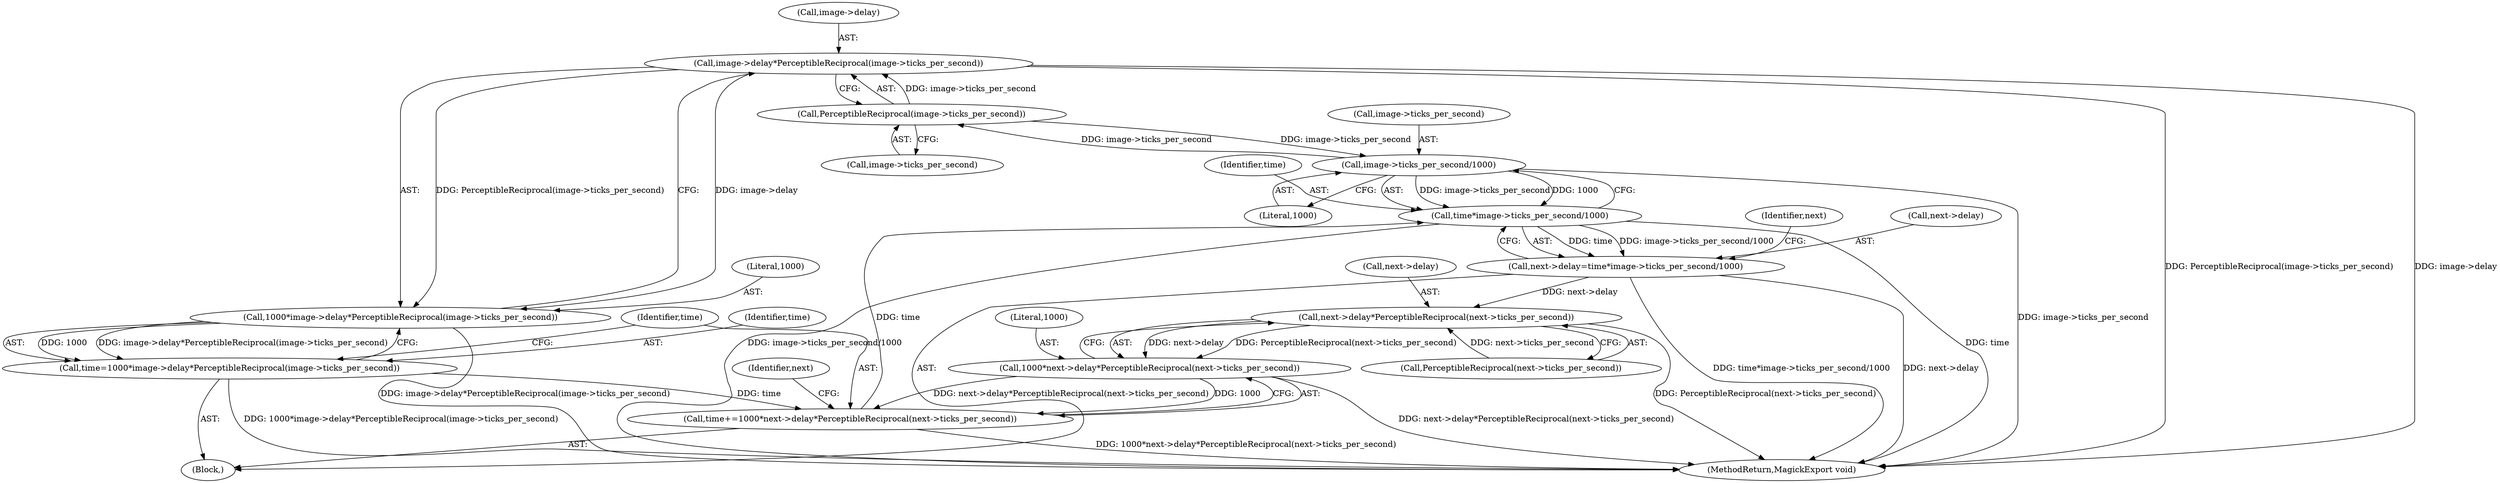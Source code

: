 digraph "0_ImageMagick6_4f31d78716ac94c85c244efcea368fea202e2ed4@pointer" {
"1000229" [label="(Call,image->delay*PerceptibleReciprocal(image->ticks_per_second))"];
"1000233" [label="(Call,PerceptibleReciprocal(image->ticks_per_second))"];
"1000260" [label="(Call,image->ticks_per_second/1000)"];
"1000227" [label="(Call,1000*image->delay*PerceptibleReciprocal(image->ticks_per_second))"];
"1000225" [label="(Call,time=1000*image->delay*PerceptibleReciprocal(image->ticks_per_second))"];
"1000237" [label="(Call,time+=1000*next->delay*PerceptibleReciprocal(next->ticks_per_second))"];
"1000258" [label="(Call,time*image->ticks_per_second/1000)"];
"1000254" [label="(Call,next->delay=time*image->ticks_per_second/1000)"];
"1000241" [label="(Call,next->delay*PerceptibleReciprocal(next->ticks_per_second))"];
"1000239" [label="(Call,1000*next->delay*PerceptibleReciprocal(next->ticks_per_second))"];
"1000226" [label="(Identifier,time)"];
"1000259" [label="(Identifier,time)"];
"1000228" [label="(Literal,1000)"];
"1000237" [label="(Call,time+=1000*next->delay*PerceptibleReciprocal(next->ticks_per_second))"];
"1000242" [label="(Call,next->delay)"];
"1000227" [label="(Call,1000*image->delay*PerceptibleReciprocal(image->ticks_per_second))"];
"1000251" [label="(Identifier,next)"];
"1000261" [label="(Call,image->ticks_per_second)"];
"1000267" [label="(Identifier,next)"];
"1000258" [label="(Call,time*image->ticks_per_second/1000)"];
"1000223" [label="(Block,)"];
"1000233" [label="(Call,PerceptibleReciprocal(image->ticks_per_second))"];
"1000239" [label="(Call,1000*next->delay*PerceptibleReciprocal(next->ticks_per_second))"];
"1000254" [label="(Call,next->delay=time*image->ticks_per_second/1000)"];
"1000240" [label="(Literal,1000)"];
"1000260" [label="(Call,image->ticks_per_second/1000)"];
"1000229" [label="(Call,image->delay*PerceptibleReciprocal(image->ticks_per_second))"];
"1000230" [label="(Call,image->delay)"];
"1000238" [label="(Identifier,time)"];
"1000225" [label="(Call,time=1000*image->delay*PerceptibleReciprocal(image->ticks_per_second))"];
"1000241" [label="(Call,next->delay*PerceptibleReciprocal(next->ticks_per_second))"];
"1000234" [label="(Call,image->ticks_per_second)"];
"1000286" [label="(MethodReturn,MagickExport void)"];
"1000264" [label="(Literal,1000)"];
"1000255" [label="(Call,next->delay)"];
"1000245" [label="(Call,PerceptibleReciprocal(next->ticks_per_second))"];
"1000229" -> "1000227"  [label="AST: "];
"1000229" -> "1000233"  [label="CFG: "];
"1000230" -> "1000229"  [label="AST: "];
"1000233" -> "1000229"  [label="AST: "];
"1000227" -> "1000229"  [label="CFG: "];
"1000229" -> "1000286"  [label="DDG: PerceptibleReciprocal(image->ticks_per_second)"];
"1000229" -> "1000286"  [label="DDG: image->delay"];
"1000229" -> "1000227"  [label="DDG: image->delay"];
"1000229" -> "1000227"  [label="DDG: PerceptibleReciprocal(image->ticks_per_second)"];
"1000233" -> "1000229"  [label="DDG: image->ticks_per_second"];
"1000233" -> "1000234"  [label="CFG: "];
"1000234" -> "1000233"  [label="AST: "];
"1000260" -> "1000233"  [label="DDG: image->ticks_per_second"];
"1000233" -> "1000260"  [label="DDG: image->ticks_per_second"];
"1000260" -> "1000258"  [label="AST: "];
"1000260" -> "1000264"  [label="CFG: "];
"1000261" -> "1000260"  [label="AST: "];
"1000264" -> "1000260"  [label="AST: "];
"1000258" -> "1000260"  [label="CFG: "];
"1000260" -> "1000286"  [label="DDG: image->ticks_per_second"];
"1000260" -> "1000258"  [label="DDG: image->ticks_per_second"];
"1000260" -> "1000258"  [label="DDG: 1000"];
"1000227" -> "1000225"  [label="AST: "];
"1000228" -> "1000227"  [label="AST: "];
"1000225" -> "1000227"  [label="CFG: "];
"1000227" -> "1000286"  [label="DDG: image->delay*PerceptibleReciprocal(image->ticks_per_second)"];
"1000227" -> "1000225"  [label="DDG: 1000"];
"1000227" -> "1000225"  [label="DDG: image->delay*PerceptibleReciprocal(image->ticks_per_second)"];
"1000225" -> "1000223"  [label="AST: "];
"1000226" -> "1000225"  [label="AST: "];
"1000238" -> "1000225"  [label="CFG: "];
"1000225" -> "1000286"  [label="DDG: 1000*image->delay*PerceptibleReciprocal(image->ticks_per_second)"];
"1000225" -> "1000237"  [label="DDG: time"];
"1000237" -> "1000223"  [label="AST: "];
"1000237" -> "1000239"  [label="CFG: "];
"1000238" -> "1000237"  [label="AST: "];
"1000239" -> "1000237"  [label="AST: "];
"1000251" -> "1000237"  [label="CFG: "];
"1000237" -> "1000286"  [label="DDG: 1000*next->delay*PerceptibleReciprocal(next->ticks_per_second)"];
"1000239" -> "1000237"  [label="DDG: 1000"];
"1000239" -> "1000237"  [label="DDG: next->delay*PerceptibleReciprocal(next->ticks_per_second)"];
"1000237" -> "1000258"  [label="DDG: time"];
"1000258" -> "1000254"  [label="AST: "];
"1000259" -> "1000258"  [label="AST: "];
"1000254" -> "1000258"  [label="CFG: "];
"1000258" -> "1000286"  [label="DDG: time"];
"1000258" -> "1000286"  [label="DDG: image->ticks_per_second/1000"];
"1000258" -> "1000254"  [label="DDG: time"];
"1000258" -> "1000254"  [label="DDG: image->ticks_per_second/1000"];
"1000254" -> "1000223"  [label="AST: "];
"1000255" -> "1000254"  [label="AST: "];
"1000267" -> "1000254"  [label="CFG: "];
"1000254" -> "1000286"  [label="DDG: time*image->ticks_per_second/1000"];
"1000254" -> "1000286"  [label="DDG: next->delay"];
"1000254" -> "1000241"  [label="DDG: next->delay"];
"1000241" -> "1000239"  [label="AST: "];
"1000241" -> "1000245"  [label="CFG: "];
"1000242" -> "1000241"  [label="AST: "];
"1000245" -> "1000241"  [label="AST: "];
"1000239" -> "1000241"  [label="CFG: "];
"1000241" -> "1000286"  [label="DDG: PerceptibleReciprocal(next->ticks_per_second)"];
"1000241" -> "1000239"  [label="DDG: next->delay"];
"1000241" -> "1000239"  [label="DDG: PerceptibleReciprocal(next->ticks_per_second)"];
"1000245" -> "1000241"  [label="DDG: next->ticks_per_second"];
"1000240" -> "1000239"  [label="AST: "];
"1000239" -> "1000286"  [label="DDG: next->delay*PerceptibleReciprocal(next->ticks_per_second)"];
}
